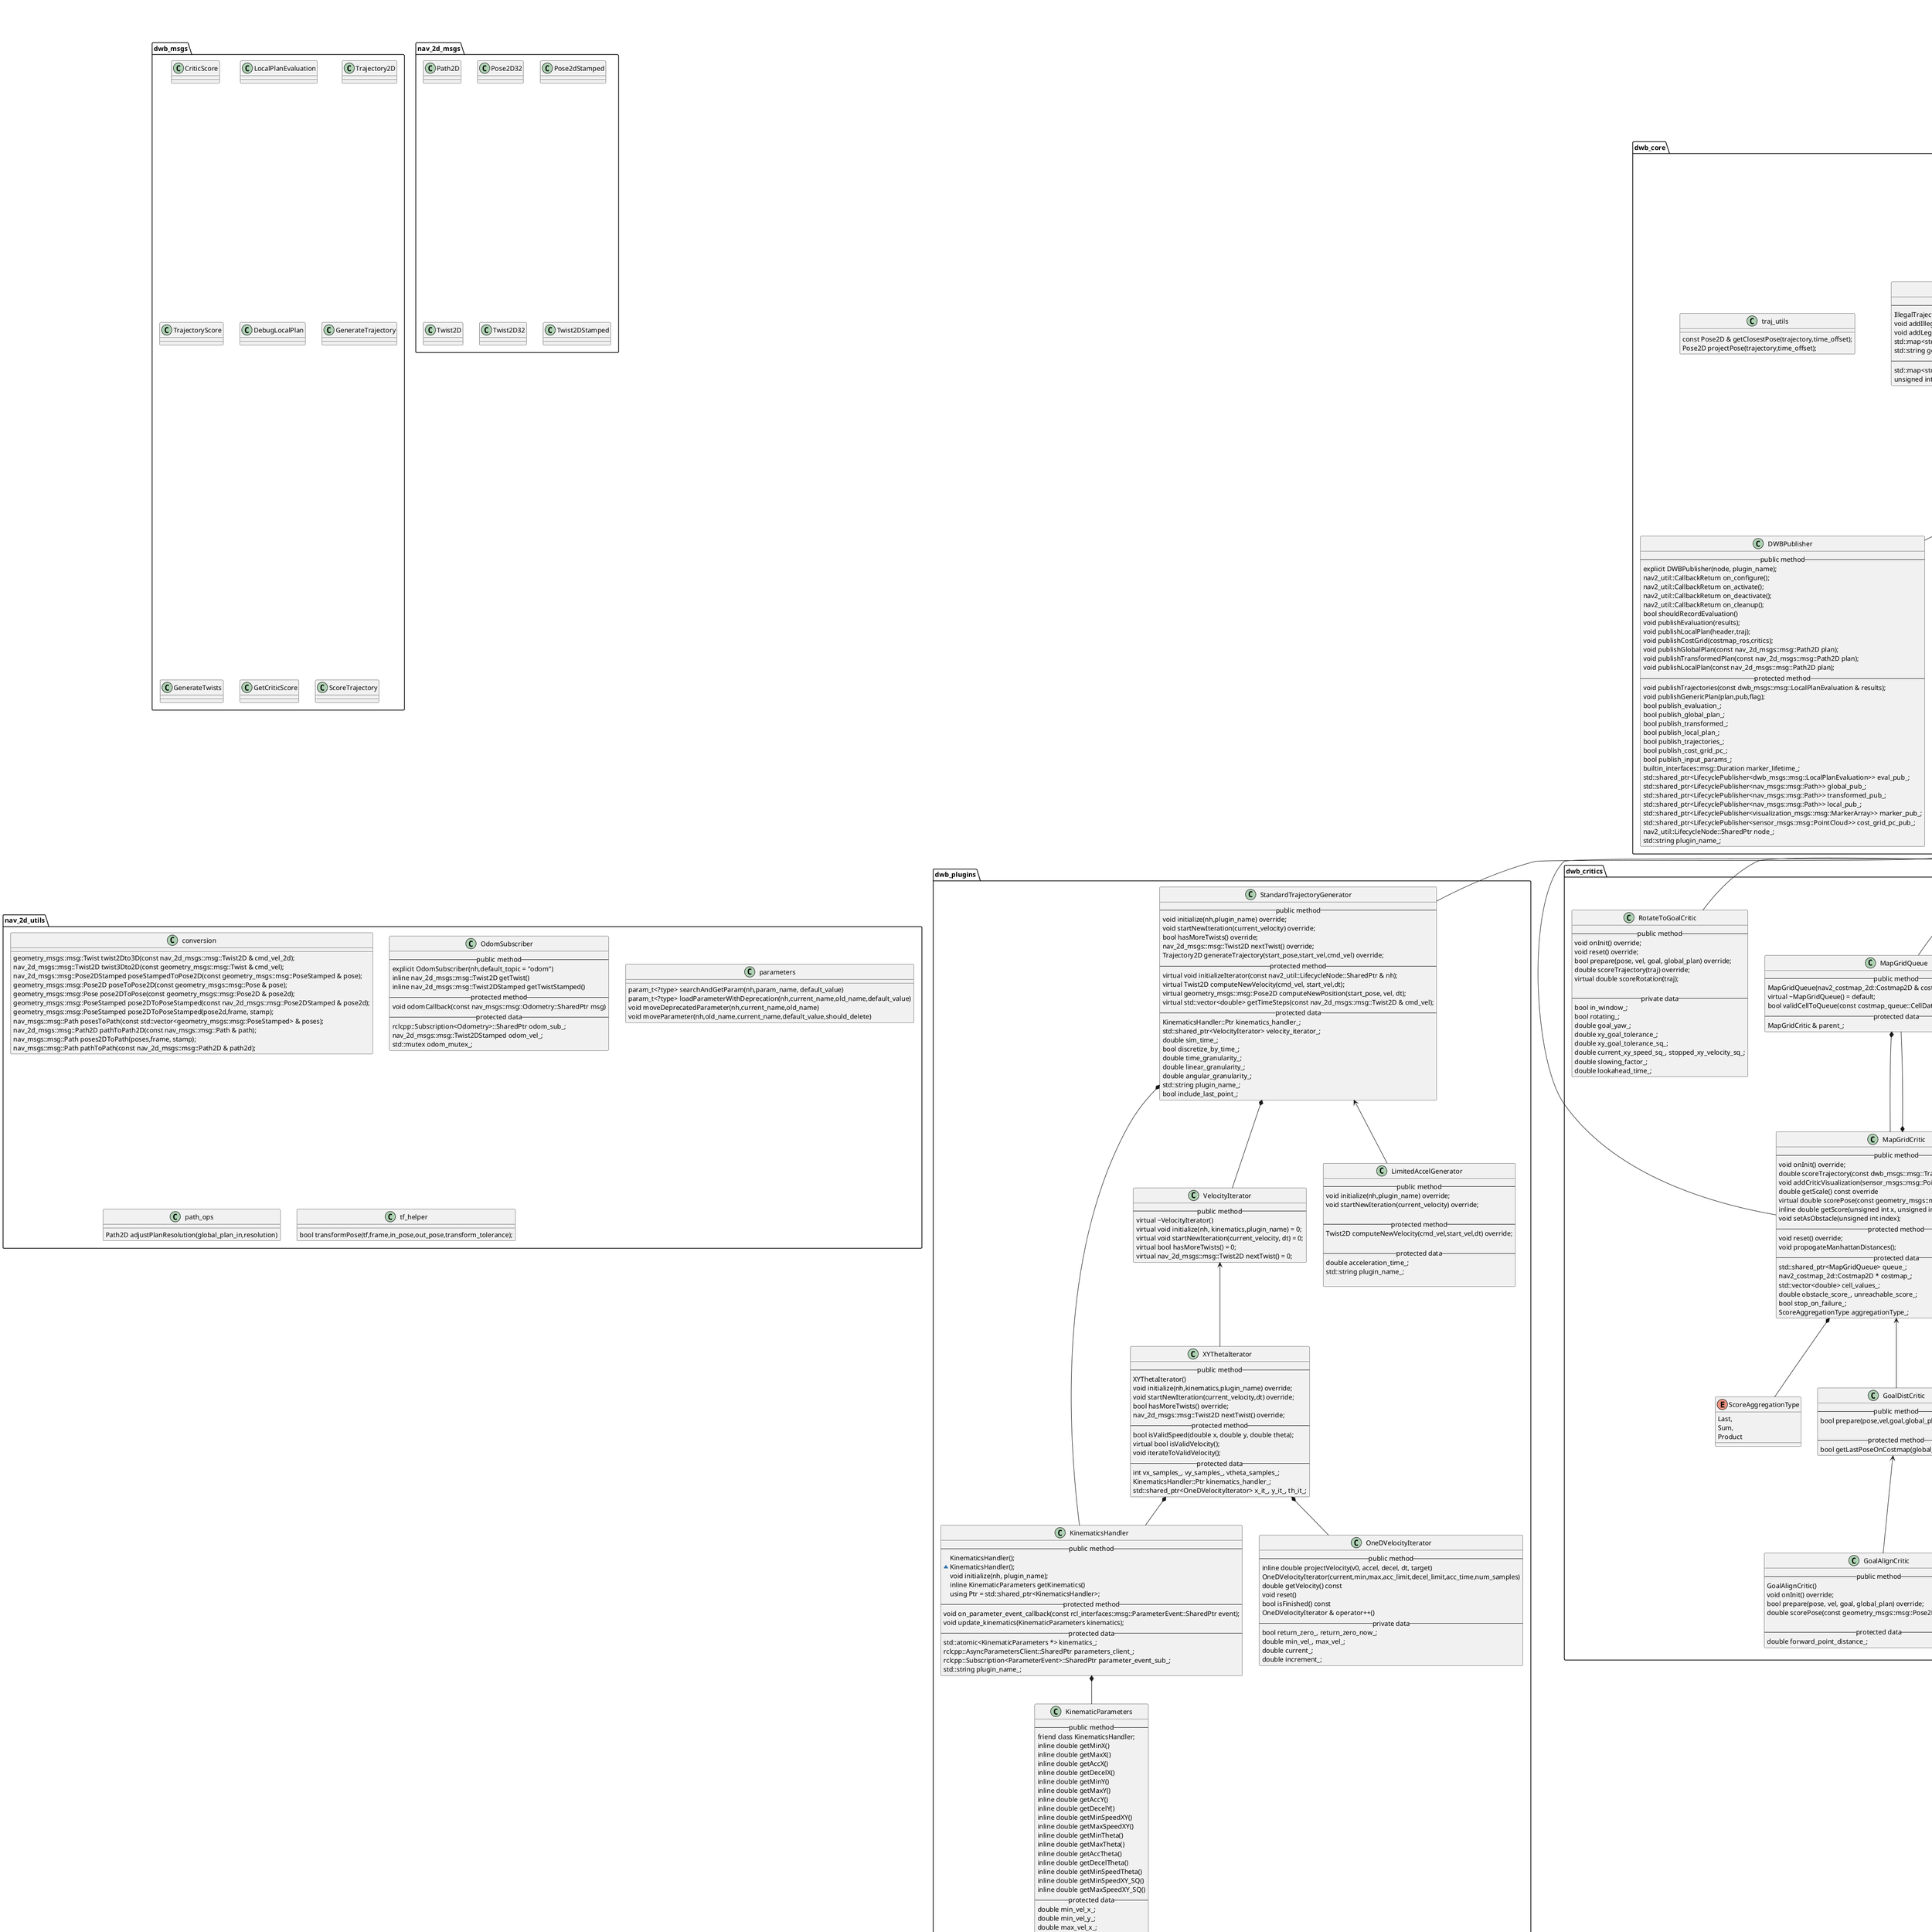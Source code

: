 @startuml
'https://plantuml.com/class-diagram
namespace nav2_core{
class Controller{
-- public method --
using Ptr = std::shared_ptr<nav2_core::Controller>;
virtual ~Controller()
virtual void configure(LifecycleNode&,name,tf2_ros::Buffer&,Costmap2DROS&) = 0;
virtual void cleanup() = 0;
virtual void activate() = 0;
virtual void deactivate() = 0;
virtual void setPlan(const nav_msgs::msg::Path & path) = 0;
virtual TwistStamped computeVelocityCommands(pose,velocity) = 0;
}
}

namespace dwb_msgs{
class CriticScore
class LocalPlanEvaluation
class Trajectory2D
class TrajectoryScore

class DebugLocalPlan
class GenerateTrajectory
class GenerateTwists
class GetCriticScore
class ScoreTrajectory
}

namespace nav_2d_msgs{
class Path2D
class Pose2D32
class Pose2dStamped
class Twist2D
class Twist2D32
class Twist2DStamped
}

namespace nav_2d_utils{
class conversion{
geometry_msgs::msg::Twist twist2Dto3D(const nav_2d_msgs::msg::Twist2D & cmd_vel_2d);
nav_2d_msgs::msg::Twist2D twist3Dto2D(const geometry_msgs::msg::Twist & cmd_vel);
nav_2d_msgs::msg::Pose2DStamped poseStampedToPose2D(const geometry_msgs::msg::PoseStamped & pose);
geometry_msgs::msg::Pose2D poseToPose2D(const geometry_msgs::msg::Pose & pose);
geometry_msgs::msg::Pose pose2DToPose(const geometry_msgs::msg::Pose2D & pose2d);
geometry_msgs::msg::PoseStamped pose2DToPoseStamped(const nav_2d_msgs::msg::Pose2DStamped & pose2d);
geometry_msgs::msg::PoseStamped pose2DToPoseStamped(pose2d,frame, stamp);
nav_msgs::msg::Path posesToPath(const std::vector<geometry_msgs::msg::PoseStamped> & poses);
nav_2d_msgs::msg::Path2D pathToPath2D(const nav_msgs::msg::Path & path);
nav_msgs::msg::Path poses2DToPath(poses,frame, stamp);
nav_msgs::msg::Path pathToPath(const nav_2d_msgs::msg::Path2D & path2d);
}
class OdomSubscriber{
-- public method --
explicit OdomSubscriber(nh,default_topic = "odom")
inline nav_2d_msgs::msg::Twist2D getTwist()
inline nav_2d_msgs::msg::Twist2DStamped getTwistStamped()
--protected method --
void odomCallback(const nav_msgs::msg::Odometry::SharedPtr msg)
-- protected data --
rclcpp::Subscription<Odometry>::SharedPtr odom_sub_;
nav_2d_msgs::msg::Twist2DStamped odom_vel_;
std::mutex odom_mutex_;
}
class parameters{
param_t<?type> searchAndGetParam(nh,param_name, default_value)
param_t<?type> loadParameterWithDeprecation(nh,current_name,old_name,default_value)
void moveDeprecatedParameter(nh,current_name,old_name)
void moveParameter(nh,old_name,current_name,default_value,should_delete)
}
class path_ops{
Path2D adjustPlanResolution(global_plan_in,resolution)
}
class tf_helper{
bool transformPose(tf,frame,in_pose,out_pose,transform_tolerance);
}
}


namespace costmap_queue{

class MapBaseQueue<? item_t>{
explicit MapBasedQueue(bool reset_bins = true)
virtual void reset()
void enqueue(const double priority, item_t item)
bool isEmpty()
item_t & front()
void pop()

-- protected data --
using ItemMap = std::map<double, std::vector<item_t>>;
using ItemMapIterator = typename ItemMap::iterator;
bool reset_bins_;
ItemMap item_bins_;
unsigned int item_count_;
ItemMapIterator iter_;
ItemMapIterator last_insert_iter_;
}

class CellData{
-- public method --
CellData(d, i, x, y, sx, sy)
CellData()
static unsigned absolute_difference(x, y)

-- public data --
double distance_;
unsigned int index_;
unsigned int x_, y_;
unsigned int src_x_, src_y_;
}

class CostmapQueue{
-- public method --
explicit CostmapQueue(costmap, manhattan);
void reset() override;
void enqueueCell(unsigned int x, unsigned int y);
CellData getNextCell();
virtual bool validCellToQueue(const CellData & /*cell*/)
-- public data --
typedef std::shared_ptr<CostmapQueue> Ptr;
-- protected method --
void enqueueCell(index,cur_x,cur_y,src_x,src_y);
void computeCache();
inline double distanceLookup(cur_x,cur_y,src_x,src_y)

-- protected data --
nav2_costmap_2d::Costmap2D & costmap_;
std::vector<bool> seen_;
int max_distance_;
bool manhattan_;
std::vector<std::vector<double>> cached_distances_;
int cached_max_distance_;
}

class LimitedCostmapQueue{
-- public method --
LimitedCostmapQueue(costmap, cell_distance_limit);
bool validCellToQueue(const CellData & cell) override;
}


MapBaseQueue <-- CostmapQueue
CostmapQueue o-- CellData
CostmapQueue *-- Costmap2D
CostmapQueue <-- LimitedCostmapQueue
}


namespace dwb_plugins{
class KinematicParameters
{
-- public method --
friend class KinematicsHandler;
inline double getMinX()
inline double getMaxX()
inline double getAccX()
inline double getDecelX()
inline double getMinY()
inline double getMaxY()
inline double getAccY()
inline double getDecelY()
inline double getMinSpeedXY()
inline double getMaxSpeedXY()
inline double getMinTheta()
inline double getMaxTheta()
inline double getAccTheta()
inline double getDecelTheta()
inline double getMinSpeedTheta()
inline double getMinSpeedXY_SQ()
inline double getMaxSpeedXY_SQ()
-- protected data --
double min_vel_x_;
double min_vel_y_;
double max_vel_x_;
double max_vel_y_;
double max_vel_theta_;
double min_speed_xy_;
double max_speed_xy_;
double min_speed_theta_;
double acc_lim_x_;
double acc_lim_y_;
double acc_lim_theta_;
double decel_lim_x_;
double decel_lim_y_;
double decel_lim_theta_;
double min_speed_xy_sq_;
double max_speed_xy_sq_;
}

class KinematicsHandler
{
-- public method --
KinematicsHandler();
~KinematicsHandler();
void initialize(nh, plugin_name);
inline KinematicParameters getKinematics()
using Ptr = std::shared_ptr<KinematicsHandler>;
-- protected method --
void on_parameter_event_callback(const rcl_interfaces::msg::ParameterEvent::SharedPtr event);
void update_kinematics(KinematicParameters kinematics);
-- protected data --
std::atomic<KinematicParameters *> kinematics_;
rclcpp::AsyncParametersClient::SharedPtr parameters_client_;
rclcpp::Subscription<ParameterEvent>::SharedPtr parameter_event_sub_;
std::string plugin_name_;
}

class OneDVelocityIterator{
-- public method --
inline double projectVelocity(v0, accel, decel, dt, target)
OneDVelocityIterator(current,min,max,acc_limit,decel_limit,acc_time,num_samples)
double getVelocity() const
void reset()
bool isFinished() const
OneDVelocityIterator & operator++()
-- private data --
bool return_zero_, return_zero_now_;
double min_vel_, max_vel_;
double current_;
double increment_;
}

class VelocityIterator{
-- public method --
virtual ~VelocityIterator()
virtual void initialize(nh, kinematics,plugin_name) = 0;
virtual void startNewIteration(current_velocity, dt) = 0;
virtual bool hasMoreTwists() = 0;
virtual nav_2d_msgs::msg::Twist2D nextTwist() = 0;
}

class XYThetaIterator{
-- public method --
XYThetaIterator()
void initialize(nh,kinematics,plugin_name) override;
void startNewIteration(current_velocity,dt) override;
bool hasMoreTwists() override;
nav_2d_msgs::msg::Twist2D nextTwist() override;
-- protected method --
bool isValidSpeed(double x, double y, double theta);
virtual bool isValidVelocity();
void iterateToValidVelocity();
-- protected data --
int vx_samples_, vy_samples_, vtheta_samples_;
KinematicsHandler::Ptr kinematics_handler_;
std::shared_ptr<OneDVelocityIterator> x_it_, y_it_, th_it_;
}

class StandardTrajectoryGenerator{
-- public method --
void initialize(nh,plugin_name) override;
void startNewIteration(current_velocity) override;
bool hasMoreTwists() override;
nav_2d_msgs::msg::Twist2D nextTwist() override;
Trajectory2D generateTrajectory(start_pose,start_vel,cmd_vel) override;
-- protected method --
virtual void initializeIterator(const nav2_util::LifecycleNode::SharedPtr & nh);
virtual Twist2D computeNewVelocity(cmd_vel, start_vel,dt);
virtual geometry_msgs::msg::Pose2D computeNewPosition(start_pose, vel, dt);
virtual std::vector<double> getTimeSteps(const nav_2d_msgs::msg::Twist2D & cmd_vel);
-- protected data --
KinematicsHandler::Ptr kinematics_handler_;
std::shared_ptr<VelocityIterator> velocity_iterator_;
double sim_time_;
bool discretize_by_time_;
double time_granularity_;
double linear_granularity_;
double angular_granularity_;
std::string plugin_name_;
bool include_last_point_;
}
class LimitedAccelGenerator{
-- public method --
void initialize(nh,plugin_name) override;
void startNewIteration(current_velocity) override;

-- protected method --
Twist2D computeNewVelocity(cmd_vel,start_vel,dt) override;

-- protected data --
double acceleration_time_;
std::string plugin_name_;

}

KinematicsHandler *-- KinematicParameters
VelocityIterator <-- XYThetaIterator
XYThetaIterator *-- KinematicsHandler
XYThetaIterator *-- OneDVelocityIterator
StandardTrajectoryGenerator *-- KinematicsHandler
StandardTrajectoryGenerator *-- VelocityIterator
StandardTrajectoryGenerator <-- LimitedAccelGenerator
}




namespace dwb_core{
class DWBLocalPlanner{
-- public method --
DWBLocalPlanner();
void configure(node,tf,costmap_ros) override;
virtual ~DWBLocalPlanner() {}
void activate() override;
void deactivate() override;
void cleanup() override;
void setPlan(path) override;
TwistStamped computeVelocityCommands(pose,velocity) override;
virtual TrajectoryScore scoreTrajectory(traj,best_score = -1);
virtual Twist2DStamped computeVelocityCommands(pose,velocity,results);
-- protected method --
void prepareGlobalPlan(pose,transformed_plan,goal_pose,publish_plan);
virtual TrajectoryScore coreScoringAlgorithm(pose,velocity,results);
virtual Path2D transformGlobalPlan(pose);
std::string resolveCriticClassName(std::string base_name);
virtual void loadCritics();
void loadBackwardsCompatibleParameters();
-- protected data --
nav_2d_msgs::msg::Path2D global_plan_;
bool prune_plan_;
double prune_distance_;
bool debug_trajectory_details_;
rclcpp::Duration transform_tolerance_{0, 0};
bool shorten_transformed_plan_;
rclcpp_lifecycle::LifecycleNode::SharedPtr node_;
std::shared_ptr<tf2_ros::Buffer> tf_;
std::shared_ptr<nav2_costmap_2d::Costmap2DROS> costmap_ros_;
std::unique_ptr<DWBPublisher> pub_;
std::vector<std::string> default_critic_namespaces_;
pluginlib::ClassLoader<TrajectoryGenerator> traj_gen_loader_;
TrajectoryGenerator::Ptr traj_generator_;
pluginlib::ClassLoader<TrajectoryCritic> critic_loader_;
std::vector<TrajectoryCritic::Ptr> critics_;
std::string dwb_plugin_name_;
bool short_circuit_trajectory_evaluation_;
}

class IllegalTrajectoryTracker{
-- public method --
IllegalTrajectoryTracker()
void addIllegalTrajectory(const IllegalTrajectoryException & e);
void addLegalTrajectory();
std::map<std::pair<std::string, std::string>, double> getPercentages() const;
std::string getMessage() const;
-- protected data --
std::map<std::pair<std::string, std::string>, unsigned int> counts_;
unsigned int legal_count_, illegal_count_;
}

class DWBPublisher
{
-- public method --
explicit DWBPublisher(node, plugin_name);
nav2_util::CallbackReturn on_configure();
nav2_util::CallbackReturn on_activate();
nav2_util::CallbackReturn on_deactivate();
nav2_util::CallbackReturn on_cleanup();
bool shouldRecordEvaluation()
void publishEvaluation(results);
void publishLocalPlan(header,traj);
void publishCostGrid(costmap_ros,critics);
void publishGlobalPlan(const nav_2d_msgs::msg::Path2D plan);
void publishTransformedPlan(const nav_2d_msgs::msg::Path2D plan);
void publishLocalPlan(const nav_2d_msgs::msg::Path2D plan);
-- protected method --
void publishTrajectories(const dwb_msgs::msg::LocalPlanEvaluation & results);
void publishGenericPlan(plan,pub,flag);
bool publish_evaluation_;
bool publish_global_plan_;
bool publish_transformed_;
bool publish_local_plan_;
bool publish_trajectories_;
bool publish_cost_grid_pc_;
bool publish_input_params_;
builtin_interfaces::msg::Duration marker_lifetime_;
std::shared_ptr<LifecyclePublisher<dwb_msgs::msg::LocalPlanEvaluation>> eval_pub_;
std::shared_ptr<LifecyclePublisher<nav_msgs::msg::Path>> global_pub_;
std::shared_ptr<LifecyclePublisher<nav_msgs::msg::Path>> transformed_pub_;
std::shared_ptr<LifecyclePublisher<nav_msgs::msg::Path>> local_pub_;
std::shared_ptr<LifecyclePublisher<visualization_msgs::msg::MarkerArray>> marker_pub_;
std::shared_ptr<LifecyclePublisher<sensor_msgs::msg::PointCloud>> cost_grid_pc_pub_;
nav2_util::LifecycleNode::SharedPtr node_;
std::string plugin_name_;
}

class TrajectoryCritic
{
-- public method --
using Ptr = std::shared_ptr<dwb_core::TrajectoryCritic>;
virtual ~TrajectoryCritic() {}
void initialize(nh,name,ns,costmap_ros)
virtual void onInit()
virtual void reset() {}
virtual bool prepare(pose,twist,pose,plan)
virtual double scoreTrajectory(traj) = 0;
virtual void debrief(const nav_2d_msgs::msg::Twist2D &) {}
virtual void addCriticVisualization(sensor_msgs::msg::PointCloud &)
std::string getName()
virtual double getScale() const
void setScale(const double scale)
-- protected data --
std::string name_;
std::string dwb_plugin_name_;
std::shared_ptr<nav2_costmap_2d::Costmap2DROS> costmap_ros_;
double scale_;
nav2_util::LifecycleNode::SharedPtr nh_;
}

class TrajectoryGenerator{
-- public method --
typedef std::shared_ptr<dwb_core::TrajectoryGenerator> Ptr;
virtual ~TrajectoryGenerator()
virtual void initialize(nh,plugin_name) = 0;
virtual void reset()
virtual void startNewIteration(current_velocity) = 0;
virtual bool hasMoreTwists() = 0;
virtual nav_2d_msgs::msg::Twist2D nextTwist() = 0;
virtual std::vector<Twist2D> getTwists(current_velocity)
virtual Trajectory2D generateTrajectory(start_pose,start_vel,cmd_vel) = 0;
}

class traj_utils
{
const Pose2D & getClosestPose(trajectory,time_offset);
Pose2D projectPose(trajectory,time_offset);
}

TrajectoryCritic *-- Costmap2D
DWBLocalPlanner *-- Costmap2D
DWBLocalPlanner *-- DWBPublisher
DWBLocalPlanner *-- TrajectoryCritic
DWBLocalPlanner *-- TrajectoryGenerator
}

namespace dwb_critics{
class LineIterator{
-- public method --
LineIterator(int x0, int y0, int x1, int y1)
bool isValid() const
void advance()
int getX() const
int getY() const
int getX0() const
int getY0() const
int getX1() const
int getY1() const
-- private data --
int x0_;
int y0_;
int x1_;
int y1_;
int x_;
int y_;
int deltax_;
int deltay_;
int curpixel_;
int xinc1_, xinc2_, yinc1_, yinc2_;
int den_, num_, numadd_, numpixels_;
}
class alignment_util{
Pose2D getForwardPose(pose, distance);
}

class TwirlingCritic{
-- public method --
void onInit() override
double scoreTrajectory(traj) override
}

class RotateToGoalCritic{
-- public method --
void onInit() override;
void reset() override;
bool prepare(pose, vel, goal, global_plan) override;
double scoreTrajectory(traj) override;
virtual double scoreRotation(traj);

-- private data --
bool in_window_;
bool rotating_;
double goal_yaw_;
double xy_goal_tolerance_;
double xy_goal_tolerance_sq_;
double current_xy_speed_sq_, stopped_xy_velocity_sq_;
double slowing_factor_;
double lookahead_time_;
}

class PreferForwardCritic{
-- public method --
PreferForwardCritic()
void onInit() override;
double scoreTrajectory(traj) override;

-- private data --
double penalty_, strafe_x_, strafe_theta_, theta_scale_;
}

class BaseObstacleCritic{
-- public method --
void onInit() override;
double scoreTrajectory(traj) override;
void addCriticVisualization(pc) override;
virtual double scorePose(const geometry_msgs::msg::Pose2D & pose);
virtual bool isValidCost(const unsigned char cost);
-- protected data --
nav2_costmap_2d::Costmap2D * costmap_;
bool sum_scores_;
}

class ObstacleFootprintCritic{
-- public method --
Footprint getOrientedFootprint(pose,footprint_spec);
bool prepare(pose, vel, goal, global_plan) override;
double scorePose(pose) override;
virtual double scorePose(pose, oriented_footprint);
double getScale() const override
-- protected method --
double lineCost(int x0, int x1, int y0, int y1);
double pointCost(int x, int y);
-- protected data --
Footprint footprint_spec_;
}




class MapGridQueue{
-- public method --
MapGridQueue(nav2_costmap_2d::Costmap2D & costmap, MapGridCritic & parent)
virtual ~MapGridQueue() = default;
bool validCellToQueue(const costmap_queue::CellData & cell) override;
-- protected data --
MapGridCritic & parent_;
}
enum ScoreAggregationType{
Last,
Sum,
Product
}

class MapGridCritic{
-- public method --
void onInit() override;
double scoreTrajectory(const dwb_msgs::msg::Trajectory2D & traj) override;
void addCriticVisualization(sensor_msgs::msg::PointCloud & pc) override;
double getScale() const override
virtual double scorePose(const geometry_msgs::msg::Pose2D & pose);
inline double getScore(unsigned int x, unsigned int y)
void setAsObstacle(unsigned int index);
-- protected method --
void reset() override;
void propogateManhattanDistances();
-- protected data --
std::shared_ptr<MapGridQueue> queue_;
nav2_costmap_2d::Costmap2D * costmap_;
std::vector<double> cell_values_;
double obstacle_score_, unreachable_score_;
bool stop_on_failure_;
ScoreAggregationType aggregationType_;
}


class GoalDistCritic{
-- public method --
bool prepare(pose,vel,goal,global_plan) override;

-- protected method --
bool getLastPoseOnCostmap(global_plan, x,y);
}
class GoalAlignCritic{
-- public method --
GoalAlignCritic()
void onInit() override;
bool prepare(pose, vel, goal, global_plan) override;
double scorePose(const geometry_msgs::msg::Pose2D & pose) override;

-- protected data --
double forward_point_distance_;
}

class PathDistCritic{
-- public method --
bool prepare(pose, vel, goal, global_plan) override;
}

class PathAlignCritic{
-- public method --
PathAlignCritic()
void onInit() override;
bool prepare(pose, vel, goal, global_plan) override;
double getScale() const override;
double scorePose(const geometry_msgs::msg::Pose2D & pose) override;
-- protected data --
bool zero_scale_;
double forward_point_distance_;
}

class CommandTrend{
-- public method --
CommandTrend();
void reset();
bool update(double velocity);
bool isOscillating(double velocity);
bool hasSignFlipped();
-- private method --
enum class Sign { ZERO, POSITIVE, NEGATIVE };
Sign sign_;
bool positive_only_, negative_only_;
}

class OscillationCritic{
-- public method --
OscillationCritic()
void onInit() override;
bool prepare(pose, vel, goal, global_plan) override;
double scoreTrajectory(traj) override;
void reset() override;
void debrief(cmd_vel) override;
-- private method --
bool setOscillationFlags(const nav_2d_msgs::msg::Twist2D & cmd_vel);
bool resetAvailable();
-- private data --
CommandTrend x_trend_, y_trend_, theta_trend_;
double oscillation_reset_dist_, oscillation_reset_angle_, x_only_threshold_;
rclcpp::Duration oscillation_reset_time_;
double oscillation_reset_dist_sq_;
geometry_msgs::msg::Pose2D pose_, prev_stationary_pose_;
rclcpp::Time prev_reset_time_;
}

OscillationCritic *-- CommandTrend
BaseObstacleCritic <-- ObstacleFootprintCritic
BaseObstacleCritic *-- Costmap2D
MapGridCritic *-- Costmap2D
MapGridCritic *-- ScoreAggregationType
MapGridCritic *-- MapGridQueue
MapGridQueue *-- MapGridCritic
MapGridCritic <-- GoalDistCritic
GoalDistCritic <-- GoalAlignCritic
MapGridCritic <-- PathDistCritic
PathDistCritic <-- PathAlignCritic
}


dwb_core.TrajectoryCritic <-- dwb_critics.OscillationCritic
costmap_queue.CostmapQueue <-- dwb_critics.MapGridQueue
dwb_core.TrajectoryCritic <-- dwb_critics.MapGridCritic
dwb_core.TrajectoryCritic <-- dwb_critics.PreferForwardCritic
dwb_core.TrajectoryCritic <-- dwb_critics.RotateToGoalCritic
dwb_core.TrajectoryCritic <-- dwb_critics.TwirlingCritic
dwb_core.TrajectoryCritic <-- dwb_critics.BaseObstacleCritic

dwb_core.TrajectoryGenerator <-- dwb_plugins.StandardTrajectoryGenerator
nav2_core.Controller <-- dwb_core.DWBLocalPlanner




@enduml